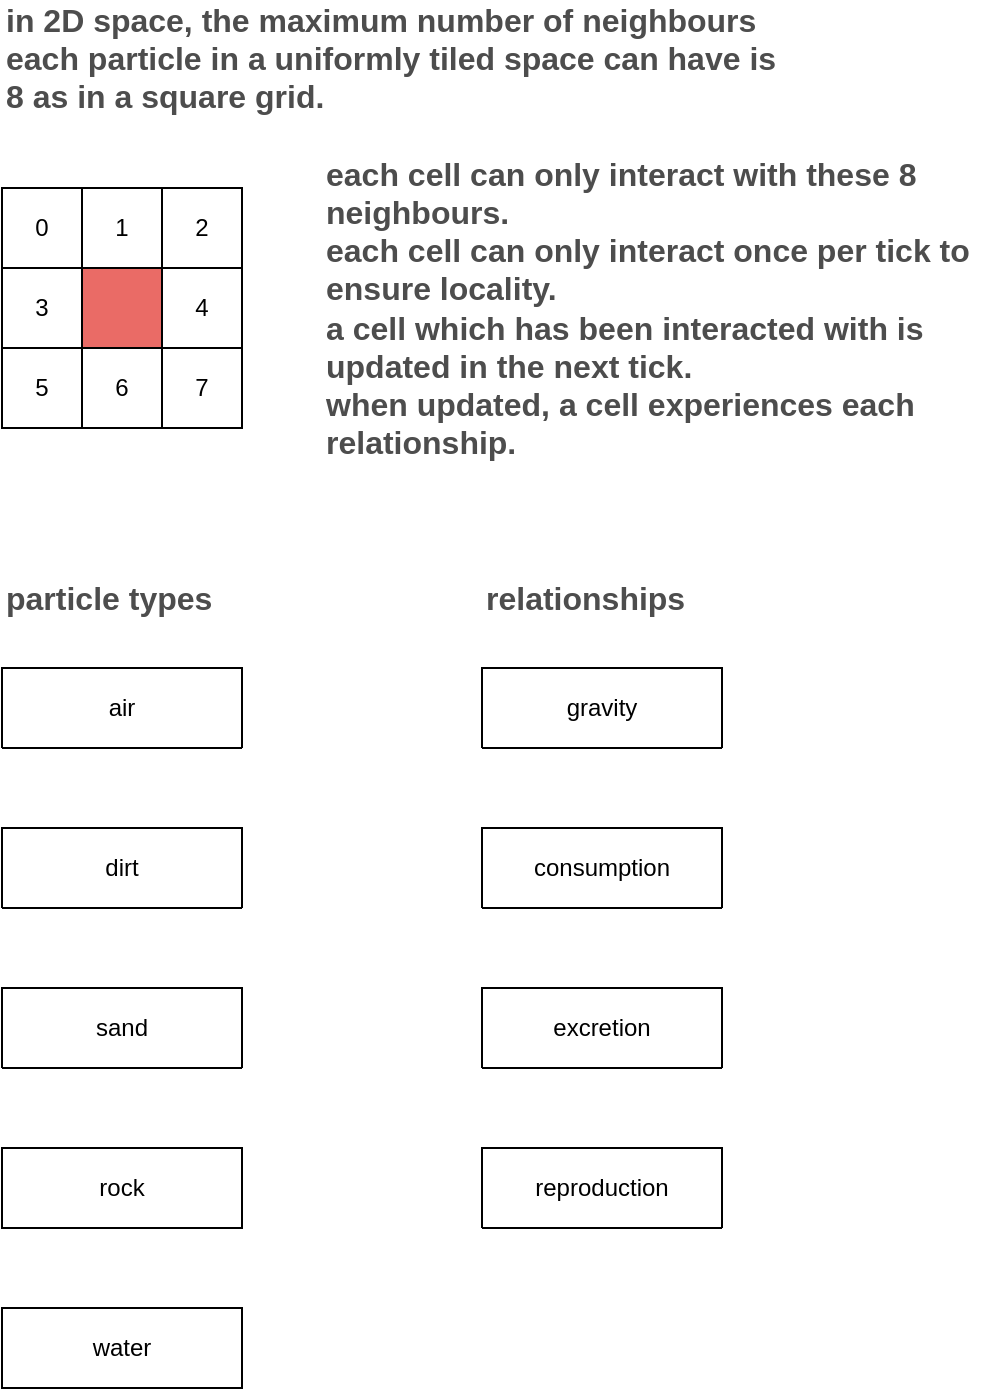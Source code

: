 <mxfile version="21.7.1" type="github">
  <diagram name="Page-1" id="eaLLX4wJjizQ4G4Z6DoM">
    <mxGraphModel dx="934" dy="1750" grid="1" gridSize="10" guides="1" tooltips="1" connect="1" arrows="1" fold="1" page="1" pageScale="1" pageWidth="827" pageHeight="1169" math="0" shadow="0">
      <root>
        <mxCell id="0" />
        <mxCell id="1" parent="0" />
        <mxCell id="h2KC7i_i18Ru5Yod90iZ-4" value="rock" style="rounded=0;whiteSpace=wrap;html=1;" vertex="1" parent="1">
          <mxGeometry x="280" y="480" width="120" height="40" as="geometry" />
        </mxCell>
        <mxCell id="h2KC7i_i18Ru5Yod90iZ-5" value="water" style="rounded=0;whiteSpace=wrap;html=1;" vertex="1" parent="1">
          <mxGeometry x="280" y="560" width="120" height="40" as="geometry" />
        </mxCell>
        <mxCell id="h2KC7i_i18Ru5Yod90iZ-7" value="particle types" style="text;html=1;strokeColor=none;fillColor=none;align=left;verticalAlign=middle;whiteSpace=wrap;rounded=0;fontSize=16;fontFamily=Helvetica;fontStyle=1;fontColor=#4D4D4D;" vertex="1" parent="1">
          <mxGeometry x="280" y="190" width="120" height="30" as="geometry" />
        </mxCell>
        <mxCell id="h2KC7i_i18Ru5Yod90iZ-8" value="relationships" style="text;html=1;strokeColor=none;fillColor=none;align=left;verticalAlign=middle;whiteSpace=wrap;rounded=0;fontSize=16;fontFamily=Helvetica;fontStyle=1;fontColor=#4D4D4D;" vertex="1" parent="1">
          <mxGeometry x="520" y="190" width="120" height="30" as="geometry" />
        </mxCell>
        <mxCell id="h2KC7i_i18Ru5Yod90iZ-15" value="in 2D space, the maximum number of neighbours each particle in a uniformly tiled space can have is 8 as in a square grid." style="text;html=1;strokeColor=none;fillColor=none;align=left;verticalAlign=middle;whiteSpace=wrap;rounded=0;fontSize=16;fontFamily=Helvetica;fontStyle=1;fontColor=#4D4D4D;" vertex="1" parent="1">
          <mxGeometry x="280" y="-80" width="400" height="30" as="geometry" />
        </mxCell>
        <mxCell id="h2KC7i_i18Ru5Yod90iZ-16" value="" style="whiteSpace=wrap;html=1;aspect=fixed;fillColor=#EA6B66;" vertex="1" parent="1">
          <mxGeometry x="320" y="40" width="40" height="40" as="geometry" />
        </mxCell>
        <mxCell id="h2KC7i_i18Ru5Yod90iZ-17" value="4" style="whiteSpace=wrap;html=1;aspect=fixed;" vertex="1" parent="1">
          <mxGeometry x="360" y="40" width="40" height="40" as="geometry" />
        </mxCell>
        <mxCell id="h2KC7i_i18Ru5Yod90iZ-18" value="6" style="whiteSpace=wrap;html=1;aspect=fixed;" vertex="1" parent="1">
          <mxGeometry x="320" y="80" width="40" height="40" as="geometry" />
        </mxCell>
        <mxCell id="h2KC7i_i18Ru5Yod90iZ-19" value="3" style="whiteSpace=wrap;html=1;aspect=fixed;" vertex="1" parent="1">
          <mxGeometry x="280" y="40" width="40" height="40" as="geometry" />
        </mxCell>
        <mxCell id="h2KC7i_i18Ru5Yod90iZ-20" value="0" style="whiteSpace=wrap;html=1;aspect=fixed;" vertex="1" parent="1">
          <mxGeometry x="280" width="40" height="40" as="geometry" />
        </mxCell>
        <mxCell id="h2KC7i_i18Ru5Yod90iZ-21" value="1" style="whiteSpace=wrap;html=1;aspect=fixed;" vertex="1" parent="1">
          <mxGeometry x="320" width="40" height="40" as="geometry" />
        </mxCell>
        <mxCell id="h2KC7i_i18Ru5Yod90iZ-22" value="2" style="whiteSpace=wrap;html=1;aspect=fixed;" vertex="1" parent="1">
          <mxGeometry x="360" width="40" height="40" as="geometry" />
        </mxCell>
        <mxCell id="h2KC7i_i18Ru5Yod90iZ-23" value="5" style="whiteSpace=wrap;html=1;aspect=fixed;" vertex="1" parent="1">
          <mxGeometry x="280" y="80" width="40" height="40" as="geometry" />
        </mxCell>
        <mxCell id="h2KC7i_i18Ru5Yod90iZ-24" value="7" style="whiteSpace=wrap;html=1;aspect=fixed;" vertex="1" parent="1">
          <mxGeometry x="360" y="80" width="40" height="40" as="geometry" />
        </mxCell>
        <mxCell id="h2KC7i_i18Ru5Yod90iZ-27" value="consumption" style="swimlane;fontStyle=0;childLayout=stackLayout;horizontal=1;startSize=40;horizontalStack=0;resizeParent=1;resizeParentMax=0;resizeLast=0;collapsible=1;marginBottom=0;whiteSpace=wrap;html=1;rounded=0;" vertex="1" collapsed="1" parent="1">
          <mxGeometry x="520" y="320" width="120" height="40" as="geometry">
            <mxRectangle x="520" y="320" width="200" height="240" as="alternateBounds" />
          </mxGeometry>
        </mxCell>
        <mxCell id="h2KC7i_i18Ru5Yod90iZ-28" value="" style="text;html=1;strokeColor=none;fillColor=white;align=left;verticalAlign=middle;whiteSpace=wrap;rounded=0;" vertex="1" parent="h2KC7i_i18Ru5Yod90iZ-27">
          <mxGeometry y="40" width="200" height="200" as="geometry" />
        </mxCell>
        <mxCell id="h2KC7i_i18Ru5Yod90iZ-29" value="excretion" style="swimlane;fontStyle=0;childLayout=stackLayout;horizontal=1;startSize=40;horizontalStack=0;resizeParent=1;resizeParentMax=0;resizeLast=0;collapsible=1;marginBottom=0;whiteSpace=wrap;html=1;rounded=0;" vertex="1" collapsed="1" parent="1">
          <mxGeometry x="520" y="400" width="120" height="40" as="geometry">
            <mxRectangle x="520" y="320" width="200" height="240" as="alternateBounds" />
          </mxGeometry>
        </mxCell>
        <mxCell id="h2KC7i_i18Ru5Yod90iZ-30" value="" style="text;html=1;strokeColor=none;fillColor=white;align=left;verticalAlign=middle;whiteSpace=wrap;rounded=0;" vertex="1" parent="h2KC7i_i18Ru5Yod90iZ-29">
          <mxGeometry y="40" width="200" height="200" as="geometry" />
        </mxCell>
        <mxCell id="h2KC7i_i18Ru5Yod90iZ-31" value="reproduction" style="swimlane;fontStyle=0;childLayout=stackLayout;horizontal=1;startSize=40;horizontalStack=0;resizeParent=1;resizeParentMax=0;resizeLast=0;collapsible=1;marginBottom=0;whiteSpace=wrap;html=1;rounded=0;" vertex="1" collapsed="1" parent="1">
          <mxGeometry x="520" y="480" width="120" height="40" as="geometry">
            <mxRectangle x="520" y="480" width="200" height="240" as="alternateBounds" />
          </mxGeometry>
        </mxCell>
        <mxCell id="h2KC7i_i18Ru5Yod90iZ-32" value="" style="text;html=1;strokeColor=none;fillColor=white;align=left;verticalAlign=middle;whiteSpace=wrap;rounded=0;" vertex="1" parent="h2KC7i_i18Ru5Yod90iZ-31">
          <mxGeometry y="40" width="200" height="200" as="geometry" />
        </mxCell>
        <mxCell id="h2KC7i_i18Ru5Yod90iZ-33" value="air" style="swimlane;fontStyle=0;childLayout=stackLayout;horizontal=1;startSize=40;horizontalStack=0;resizeParent=1;resizeParentMax=0;resizeLast=0;collapsible=1;marginBottom=0;whiteSpace=wrap;html=1;rounded=0;" vertex="1" collapsed="1" parent="1">
          <mxGeometry x="280" y="240" width="120" height="40" as="geometry">
            <mxRectangle x="280" y="240" width="200" height="80" as="alternateBounds" />
          </mxGeometry>
        </mxCell>
        <mxCell id="h2KC7i_i18Ru5Yod90iZ-34" value="phase: fluid&lt;br&gt;density: 1.2" style="text;html=1;strokeColor=none;fillColor=white;align=left;verticalAlign=middle;whiteSpace=wrap;rounded=0;" vertex="1" parent="h2KC7i_i18Ru5Yod90iZ-33">
          <mxGeometry y="40" width="200" height="40" as="geometry" />
        </mxCell>
        <mxCell id="h2KC7i_i18Ru5Yod90iZ-13" value="gravity" style="swimlane;fontStyle=0;childLayout=stackLayout;horizontal=1;startSize=40;horizontalStack=0;resizeParent=1;resizeParentMax=0;resizeLast=0;collapsible=1;marginBottom=0;whiteSpace=wrap;html=1;rounded=0;" vertex="1" collapsed="1" parent="1">
          <mxGeometry x="520" y="240" width="120" height="40" as="geometry">
            <mxRectangle x="520" y="240" width="200" height="240" as="alternateBounds" />
          </mxGeometry>
        </mxCell>
        <mxCell id="h2KC7i_i18Ru5Yod90iZ-14" value=".particles tend to order with more dense below less dense&lt;br&gt;.from the grid, this relationship has 3 discrete strengths like phase:&lt;br&gt;.solids swap with lower density particles directly underneath them (position 6)&lt;br&gt;.grains swap with lower density particles below them (positions 5,6,7)&lt;br&gt;.fluids swap with lower density particles below and beside them (positions 3,4,5,6,7)." style="text;html=1;strokeColor=none;fillColor=white;align=left;verticalAlign=middle;whiteSpace=wrap;rounded=0;" vertex="1" parent="h2KC7i_i18Ru5Yod90iZ-13">
          <mxGeometry y="40" width="200" height="200" as="geometry" />
        </mxCell>
        <mxCell id="h2KC7i_i18Ru5Yod90iZ-35" value="dirt" style="swimlane;fontStyle=0;childLayout=stackLayout;horizontal=1;startSize=40;horizontalStack=0;resizeParent=1;resizeParentMax=0;resizeLast=0;collapsible=1;marginBottom=0;whiteSpace=wrap;html=1;rounded=0;" vertex="1" collapsed="1" parent="1">
          <mxGeometry x="280" y="320" width="120" height="40" as="geometry">
            <mxRectangle x="280" y="320" width="200" height="80" as="alternateBounds" />
          </mxGeometry>
        </mxCell>
        <mxCell id="h2KC7i_i18Ru5Yod90iZ-36" value="phase: solid&lt;br&gt;density: 1500" style="text;html=1;strokeColor=none;fillColor=white;align=left;verticalAlign=middle;whiteSpace=wrap;rounded=0;" vertex="1" parent="h2KC7i_i18Ru5Yod90iZ-35">
          <mxGeometry y="40" width="200" height="40" as="geometry" />
        </mxCell>
        <mxCell id="h2KC7i_i18Ru5Yod90iZ-37" value="sand" style="swimlane;fontStyle=0;childLayout=stackLayout;horizontal=1;startSize=40;horizontalStack=0;resizeParent=1;resizeParentMax=0;resizeLast=0;collapsible=1;marginBottom=0;whiteSpace=wrap;html=1;rounded=0;" vertex="1" collapsed="1" parent="1">
          <mxGeometry x="280" y="400" width="120" height="40" as="geometry">
            <mxRectangle x="280" y="400" width="200" height="80" as="alternateBounds" />
          </mxGeometry>
        </mxCell>
        <mxCell id="h2KC7i_i18Ru5Yod90iZ-38" value="phase: grain&lt;br&gt;density: 1200" style="text;html=1;strokeColor=none;fillColor=white;align=left;verticalAlign=middle;whiteSpace=wrap;rounded=0;" vertex="1" parent="h2KC7i_i18Ru5Yod90iZ-37">
          <mxGeometry y="40" width="200" height="40" as="geometry" />
        </mxCell>
        <mxCell id="h2KC7i_i18Ru5Yod90iZ-40" value="each cell can only interact with these 8 neighbours.&lt;br&gt;each cell can only interact once per tick to ensure locality.&lt;br&gt;a cell which has been interacted with is updated in the next tick.&lt;br&gt;when updated, a cell experiences each relationship." style="text;html=1;strokeColor=none;fillColor=none;align=left;verticalAlign=middle;whiteSpace=wrap;rounded=0;fontSize=16;fontFamily=Helvetica;fontStyle=1;fontColor=#4D4D4D;" vertex="1" parent="1">
          <mxGeometry x="440" y="10" width="340" height="100" as="geometry" />
        </mxCell>
      </root>
    </mxGraphModel>
  </diagram>
</mxfile>
